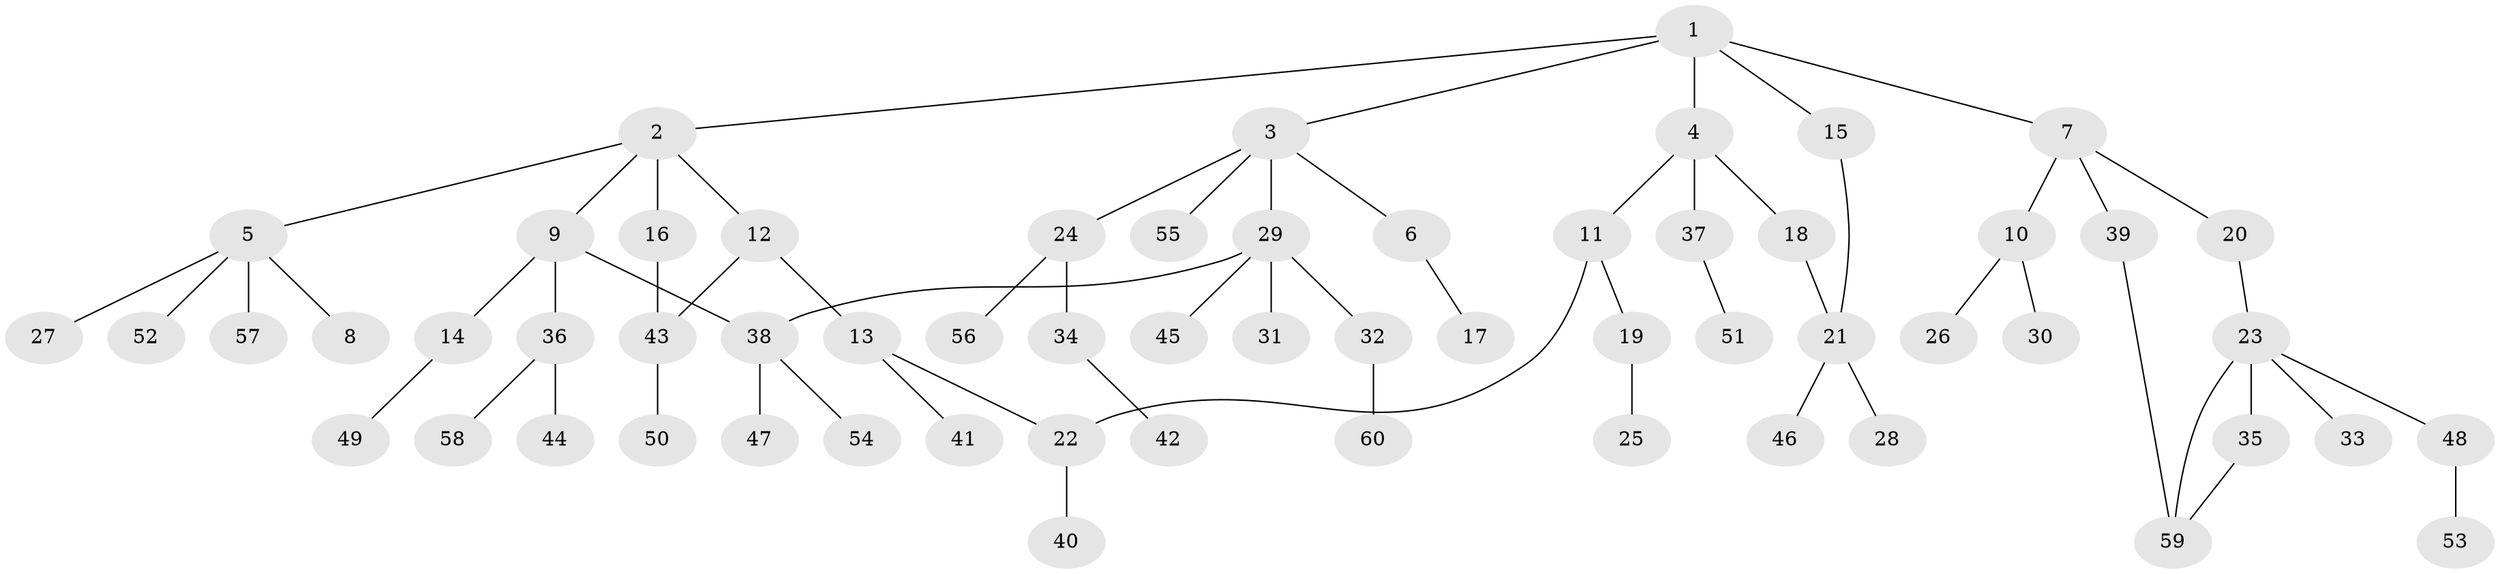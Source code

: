 // coarse degree distribution, {5: 0.046511627906976744, 4: 0.16279069767441862, 3: 0.11627906976744186, 2: 0.27906976744186046, 1: 0.3953488372093023}
// Generated by graph-tools (version 1.1) at 2025/36/03/04/25 23:36:00]
// undirected, 60 vertices, 65 edges
graph export_dot {
  node [color=gray90,style=filled];
  1;
  2;
  3;
  4;
  5;
  6;
  7;
  8;
  9;
  10;
  11;
  12;
  13;
  14;
  15;
  16;
  17;
  18;
  19;
  20;
  21;
  22;
  23;
  24;
  25;
  26;
  27;
  28;
  29;
  30;
  31;
  32;
  33;
  34;
  35;
  36;
  37;
  38;
  39;
  40;
  41;
  42;
  43;
  44;
  45;
  46;
  47;
  48;
  49;
  50;
  51;
  52;
  53;
  54;
  55;
  56;
  57;
  58;
  59;
  60;
  1 -- 2;
  1 -- 3;
  1 -- 4;
  1 -- 7;
  1 -- 15;
  2 -- 5;
  2 -- 9;
  2 -- 12;
  2 -- 16;
  3 -- 6;
  3 -- 24;
  3 -- 29;
  3 -- 55;
  4 -- 11;
  4 -- 18;
  4 -- 37;
  5 -- 8;
  5 -- 27;
  5 -- 52;
  5 -- 57;
  6 -- 17;
  7 -- 10;
  7 -- 20;
  7 -- 39;
  9 -- 14;
  9 -- 36;
  9 -- 38;
  10 -- 26;
  10 -- 30;
  11 -- 19;
  11 -- 22;
  12 -- 13;
  12 -- 43;
  13 -- 22;
  13 -- 41;
  14 -- 49;
  15 -- 21;
  16 -- 43;
  18 -- 21;
  19 -- 25;
  20 -- 23;
  21 -- 28;
  21 -- 46;
  22 -- 40;
  23 -- 33;
  23 -- 35;
  23 -- 48;
  23 -- 59;
  24 -- 34;
  24 -- 56;
  29 -- 31;
  29 -- 32;
  29 -- 45;
  29 -- 38;
  32 -- 60;
  34 -- 42;
  35 -- 59;
  36 -- 44;
  36 -- 58;
  37 -- 51;
  38 -- 47;
  38 -- 54;
  39 -- 59;
  43 -- 50;
  48 -- 53;
}
